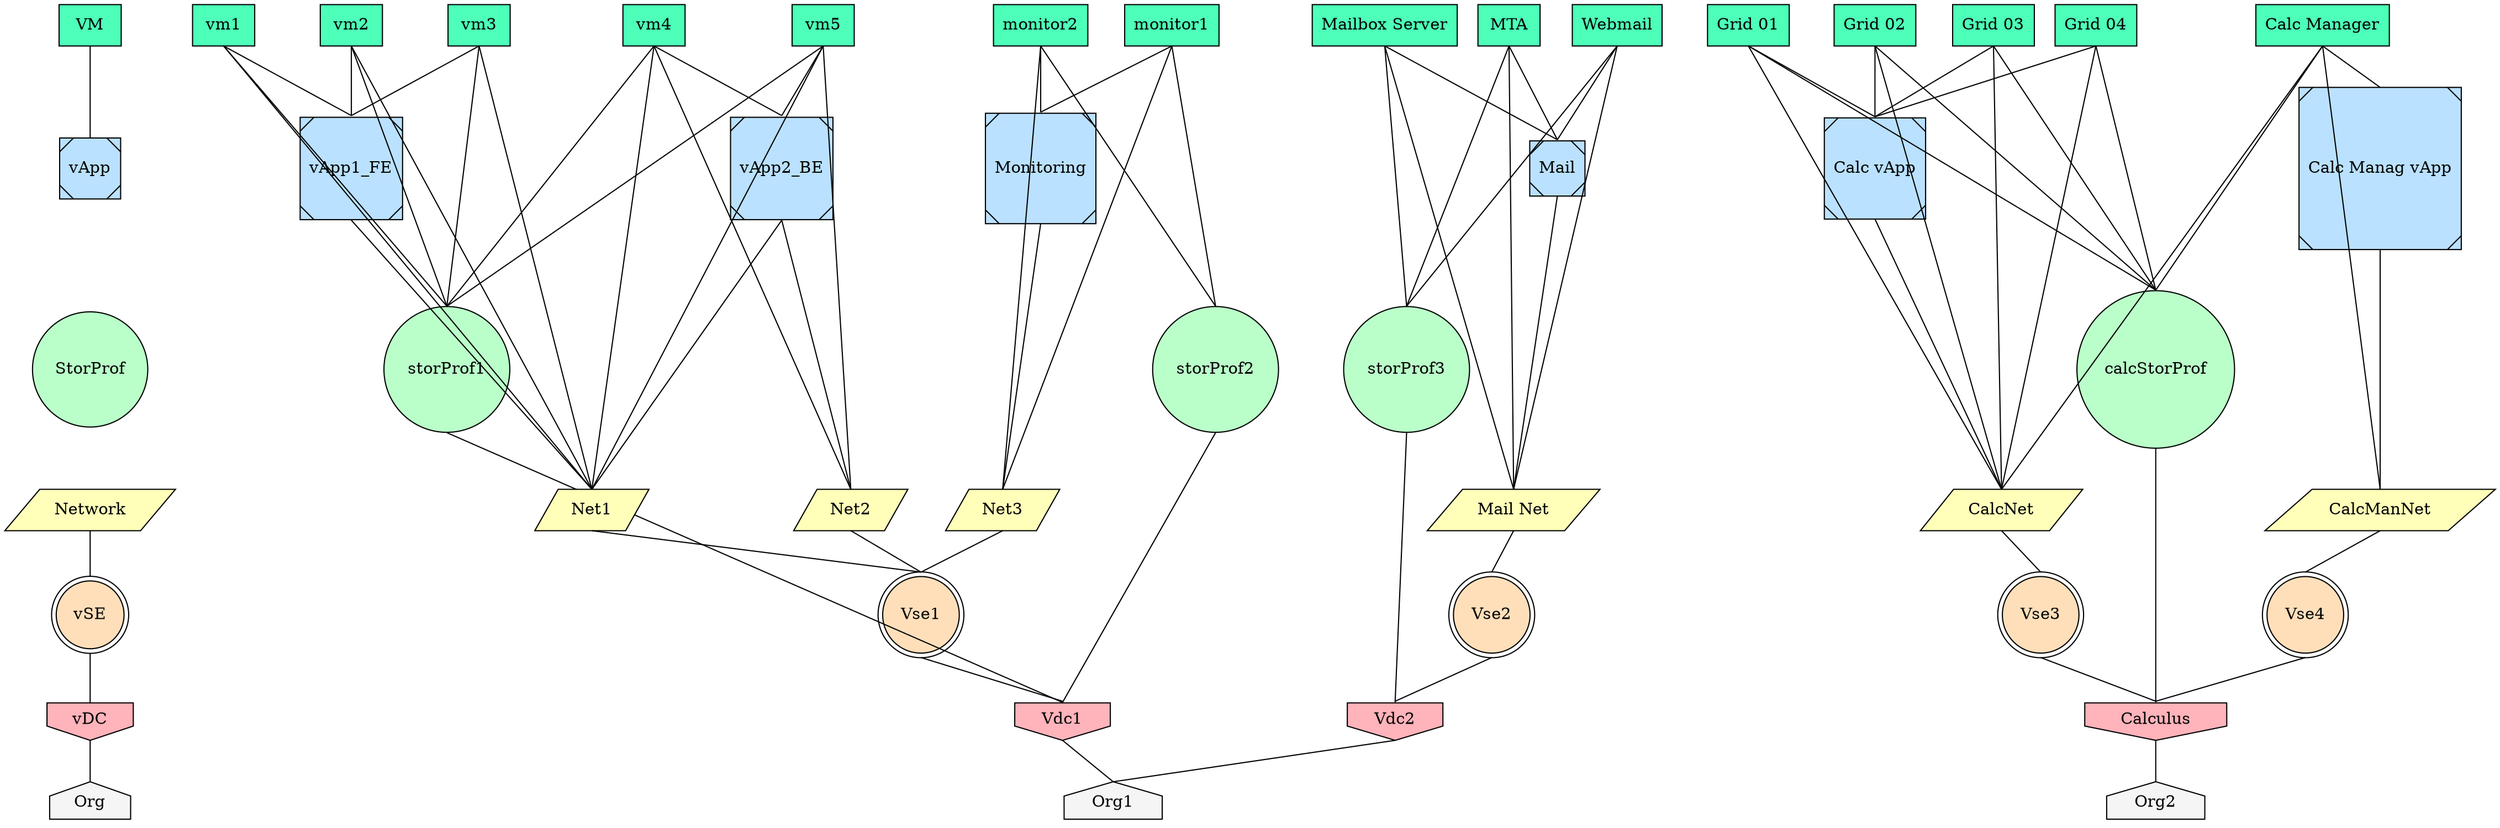 #
# Graph genated on 2016/08/28 12:46:08 pm
# by vcloudtools:
# https://github.com/zoquero/vcloudtools
#

digraph vCloud {
  rankdir=BT;    # LR RL BT TB
  splines=false; # avoid curve lines
  edge [arrowhead=none,arrowtail=none];
  {
    Org -> vDC
    vDC -> vSE
    vSE -> Network
    Network -> StorProf [style=invis]
    StorProf -> vApp [style=invis]
    vApp -> VM

    Org [shape=house,style=filled,fillcolor="#f5f5f5"];
    vDC [shape=invhouse,style=filled,fillcolor="#ffb3ba"];
    vSE [shape=doublecircle,style=filled,fillcolor="#ffdfba"];
    Network [shape=parallelogram,style=filled,fillcolor="#ffffba"];
    StorProf [shape=circle,style=filled,fillcolor="#baffc9"];
    vApp [shape=Msquare,style=filled,fillcolor="#bae1ff"];
    VM [shape=box,style=filled,fillcolor="#4dffb8"];
  }
  # Orgs
  {
    node [shape=house,style=filled,fillcolor="#f5f5f5"];
    "Org1" [label="Org1"]
    rank = same; Org; "Org1";
    "Org2" [label="Org2"]
    rank = same; Org; "Org2";
  }
  # vDCs
  {
    node [shape=invhouse,style=filled,fillcolor="#ffb3ba"];
    "Vdc1" [label="Vdc1"]
    rank = same; vDC; "Vdc1";
    "Vdc2" [label="Vdc2"]
    rank = same; vDC; "Vdc2";
    "Calculus" [label="Calculus"]
    rank = same; vDC; "Calculus";
  }
  # vSEs
  {
    node [shape=doublecircle,style=filled,fillcolor="#ffdfba"];
    "Vse1" [label="Vse1"]
    rank = same; vSE; "Vse1";
    "Vse2" [label="Vse2"]
    rank = same; vSE; "Vse2";
    "Vse3" [label="Vse3"]
    rank = same; vSE; "Vse3";
    "Vse4" [label="Vse4"]
    rank = same; vSE; "Vse4";
  }
  # vSE Networks
  {
    node [shape=parallelogram,style=filled,fillcolor="#ffffba"];
    "Net1" [label="Net1"]
    rank = same; Network; "Net1";
    "Net2" [label="Net2"]
    rank = same; Network; "Net2";
    "Net3" [label="Net3"]
    rank = same; Network; "Net3";
    "Mail Net" [label="Mail Net"]
    rank = same; Network; "Mail Net";
    "CalcNet" [label="CalcNet"]
    rank = same; Network; "CalcNet";
    "CalcManNet" [label="CalcManNet"]
    rank = same; Network; "CalcManNet";
  }
  # Isolated Networks
  {
    node [shape=parallelogram,style=filled,fillcolor="#e5e5a0"];
  }
  # Storage Profiles
  {
    node [shape=circle,style=filled,fillcolor="#baffc9"];
    "storProf1" [label="storProf1"]
    rank = same; StorProf; "storProf1";
    "storProf2" [label="storProf2"]
    rank = same; StorProf; "storProf2";
    "storProf3" [label="storProf3"]
    rank = same; StorProf; "storProf3";
    "calcStorProf" [label="calcStorProf"]
    rank = same; StorProf; "calcStorProf";
  }
  # vApps
  {
    node [shape=Msquare,style=filled,fillcolor="#bae1ff"];
    "vApp1_FE" [label="vApp1_FE"]
    rank = same; vApp; "vApp1_FE";
    "vApp2_BE" [label="vApp2_BE"]
    rank = same; vApp; "vApp2_BE";
    "monitoring" [label="Monitoring"]
    rank = same; vApp; "monitoring";
    "Mail" [label="Mail"]
    rank = same; vApp; "Mail";
    "Calc vApp" [label="Calc vApp"]
    rank = same; vApp; "Calc vApp";
    "Calc Manag vApp" [label="Calc Manag vApp"]
    rank = same; vApp; "Calc Manag vApp";
  }
  # VMs
  {
    node [shape=box,style=filled,fillcolor="#4dffb8"];
    "vm1" [label="vm1"]
    rank = same; VM; "vm1";
    "vm2" [label="vm2"]
    rank = same; VM; "vm2";
    "vm3" [label="vm3"]
    rank = same; VM; "vm3";
    "vm4" [label="vm4"]
    rank = same; VM; "vm4";
    "vm5" [label="vm5"]
    rank = same; VM; "vm5";
    "monitor1" [label="monitor1"]
    rank = same; VM; "monitor1";
    "monitor2" [label="monitor2"]
    rank = same; VM; "monitor2";
    "Webmail" [label="Webmail"]
    rank = same; VM; "Webmail";
    "MTA" [label="MTA"]
    rank = same; VM; "MTA";
    "Mailbox Server" [label="Mailbox Server"]
    rank = same; VM; "Mailbox Server";
    "Grid 01" [label="Grid 01"]
    rank = same; VM; "Grid 01";
    "Grid 02" [label="Grid 02"]
    rank = same; VM; "Grid 02";
    "Grid 03" [label="Grid 03"]
    rank = same; VM; "Grid 03";
    "Grid 04" [label="Grid 04"]
    rank = same; VM; "Grid 04";
    "Calc Manager" [label="Calc Manager"]
    rank = same; VM; "Calc Manager";
  }
  #
  # Edges
  #

  # Org edges:
  # vDC edges:
    "Org1":n->"Vdc1":s;
    "Org1":n->"Vdc2":s;
    "Org2":n->"Calculus":s;
  # vSE edges:
    "Vdc1":n->"Vse1":s;
    "Vdc2":n->"Vse2":s;
    "Calculus":n->"Vse3":s;
    "Calculus":n->"Vse4":s;
  # vSE Network edges:
    "Vse1":n->"Net1":s;
    "Vse1":n->"Net2":s;
    "Vse1":n->"Net3":s;
    "Vse2":n->"Mail Net":s;
    "Vse3":n->"CalcNet":s;
    "Vse4":n->"CalcManNet":s;
  # Isolated Network edges:
  # Storage Profiles:
    "Vdc1":n->"storProf1":s;
    "Vdc1":n->"storProf2":s;
    "Vdc2":n->"storProf3":s;
    "Calculus":n->"calcStorProf":s;
  # vApp edges:
    "Net1":n->"vApp1_FE":s;
    "Net1":n->"vApp2_BE":s;
    "Net2":n->"vApp2_BE":s;
    "Net3":n->"monitoring":s;
    "Mail Net":n->"Mail":s;
    "CalcNet":n->"Calc vApp":s;
    "CalcManNet":n->"Calc Manag vApp":s;
  # VM edges:
    "vApp1_FE":n->"vm1":s;
    "Net1":n->"vm1":s;
    "storProf1":n->"vm1":s;
    "vApp1_FE":n->"vm2":s;
    "Net1":n->"vm2":s;
    "storProf1":n->"vm2":s;
    "vApp1_FE":n->"vm3":s;
    "Net1":n->"vm3":s;
    "storProf1":n->"vm3":s;
    "vApp2_BE":n->"vm4":s;
    "Net1":n->"vm4":s;
    "Net2":n->"vm4":s;
    "storProf1":n->"vm4":s;
    "vApp2_BE":n->"vm5":s;
    "Net1":n->"vm5":s;
    "Net2":n->"vm5":s;
    "storProf1":n->"vm5":s;
    "monitoring":n->"monitor1":s;
    "Net3":n->"monitor1":s;
    "storProf2":n->"monitor1":s;
    "monitoring":n->"monitor2":s;
    "Net3":n->"monitor2":s;
    "storProf2":n->"monitor2":s;
    "Mail":n->"Webmail":s;
    "Mail Net":n->"Webmail":s;
    "storProf3":n->"Webmail":s;
    "Mail":n->"MTA":s;
    "Mail Net":n->"MTA":s;
    "storProf3":n->"MTA":s;
    "Mail":n->"Mailbox Server":s;
    "Mail Net":n->"Mailbox Server":s;
    "storProf3":n->"Mailbox Server":s;
    "Calc vApp":n->"Grid 01":s;
    "CalcNet":n->"Grid 01":s;
    "calcStorProf":n->"Grid 01":s;
    "Calc vApp":n->"Grid 02":s;
    "CalcNet":n->"Grid 02":s;
    "calcStorProf":n->"Grid 02":s;
    "Calc vApp":n->"Grid 03":s;
    "CalcNet":n->"Grid 03":s;
    "calcStorProf":n->"Grid 03":s;
    "Calc vApp":n->"Grid 04":s;
    "CalcNet":n->"Grid 04":s;
    "calcStorProf":n->"Grid 04":s;
    "Calc Manag vApp":n->"Calc Manager":s;
    "CalcNet":n->"Calc Manager":s;
    "CalcManNet":n->"Calc Manager":s;
    "calcStorProf":n->"Calc Manager":s;
}
